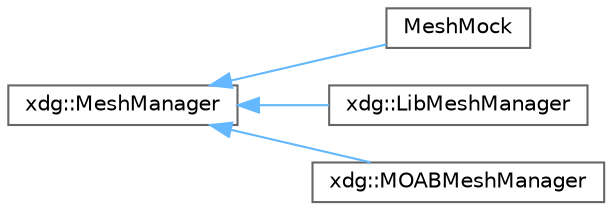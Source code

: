 digraph "Graphical Class Hierarchy"
{
 // LATEX_PDF_SIZE
  bgcolor="transparent";
  edge [fontname=Helvetica,fontsize=10,labelfontname=Helvetica,labelfontsize=10];
  node [fontname=Helvetica,fontsize=10,shape=box,height=0.2,width=0.4];
  rankdir="LR";
  Node0 [id="Node000000",label="xdg::MeshManager",height=0.2,width=0.4,color="grey40", fillcolor="white", style="filled",URL="$classxdg_1_1MeshManager.html",tooltip=" "];
  Node0 -> Node1 [id="edge12_Node000000_Node000001",dir="back",color="steelblue1",style="solid",tooltip=" "];
  Node1 [id="Node000001",label="MeshMock",height=0.2,width=0.4,color="grey40", fillcolor="white", style="filled",URL="$classMeshMock.html",tooltip=" "];
  Node0 -> Node2 [id="edge13_Node000000_Node000002",dir="back",color="steelblue1",style="solid",tooltip=" "];
  Node2 [id="Node000002",label="xdg::LibMeshManager",height=0.2,width=0.4,color="grey40", fillcolor="white", style="filled",URL="$classxdg_1_1LibMeshManager.html",tooltip=" "];
  Node0 -> Node3 [id="edge14_Node000000_Node000003",dir="back",color="steelblue1",style="solid",tooltip=" "];
  Node3 [id="Node000003",label="xdg::MOABMeshManager",height=0.2,width=0.4,color="grey40", fillcolor="white", style="filled",URL="$classxdg_1_1MOABMeshManager.html",tooltip=" "];
}
